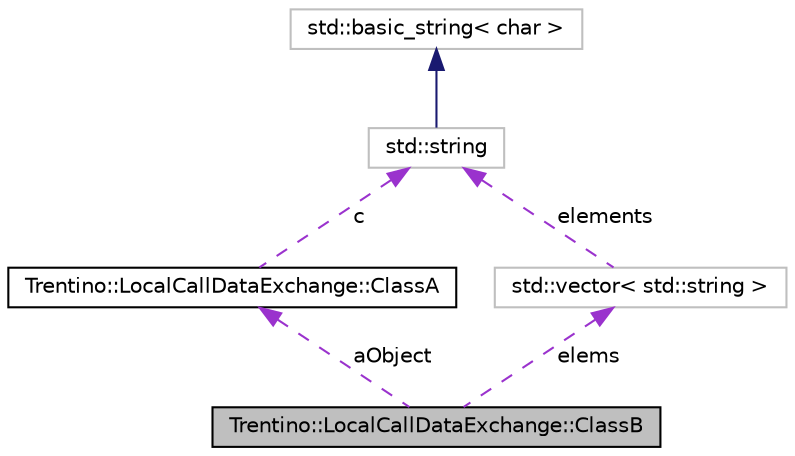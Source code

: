 digraph G
{
  edge [fontname="Helvetica",fontsize="10",labelfontname="Helvetica",labelfontsize="10"];
  node [fontname="Helvetica",fontsize="10",shape=record];
  Node1 [label="Trentino::LocalCallDataExchange::ClassB",height=0.2,width=0.4,color="black", fillcolor="grey75", style="filled" fontcolor="black"];
  Node2 -> Node1 [dir="back",color="darkorchid3",fontsize="10",style="dashed",label=" aObject" ,fontname="Helvetica"];
  Node2 [label="Trentino::LocalCallDataExchange::ClassA",height=0.2,width=0.4,color="black", fillcolor="white", style="filled",URL="$class_trentino_1_1_local_call_data_exchange_1_1_class_a.html",tooltip="simple class with 3 fields haveing standard types"];
  Node3 -> Node2 [dir="back",color="darkorchid3",fontsize="10",style="dashed",label=" c" ,fontname="Helvetica"];
  Node3 [label="std::string",height=0.2,width=0.4,color="grey75", fillcolor="white", style="filled",tooltip="STL class."];
  Node4 -> Node3 [dir="back",color="midnightblue",fontsize="10",style="solid",fontname="Helvetica"];
  Node4 [label="std::basic_string\< char \>",height=0.2,width=0.4,color="grey75", fillcolor="white", style="filled",tooltip="STL class."];
  Node5 -> Node1 [dir="back",color="darkorchid3",fontsize="10",style="dashed",label=" elems" ,fontname="Helvetica"];
  Node5 [label="std::vector\< std::string \>",height=0.2,width=0.4,color="grey75", fillcolor="white", style="filled"];
  Node3 -> Node5 [dir="back",color="darkorchid3",fontsize="10",style="dashed",label=" elements" ,fontname="Helvetica"];
}
